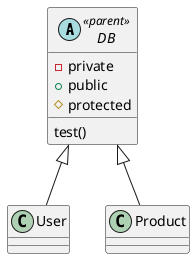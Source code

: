 @startuml
abstract class DB <<parent>>{
  -private
  +public
  #protected
  test()
}
DB <|-- User
DB <|-- Product

class User{

}

class Product{

}


@enduml
